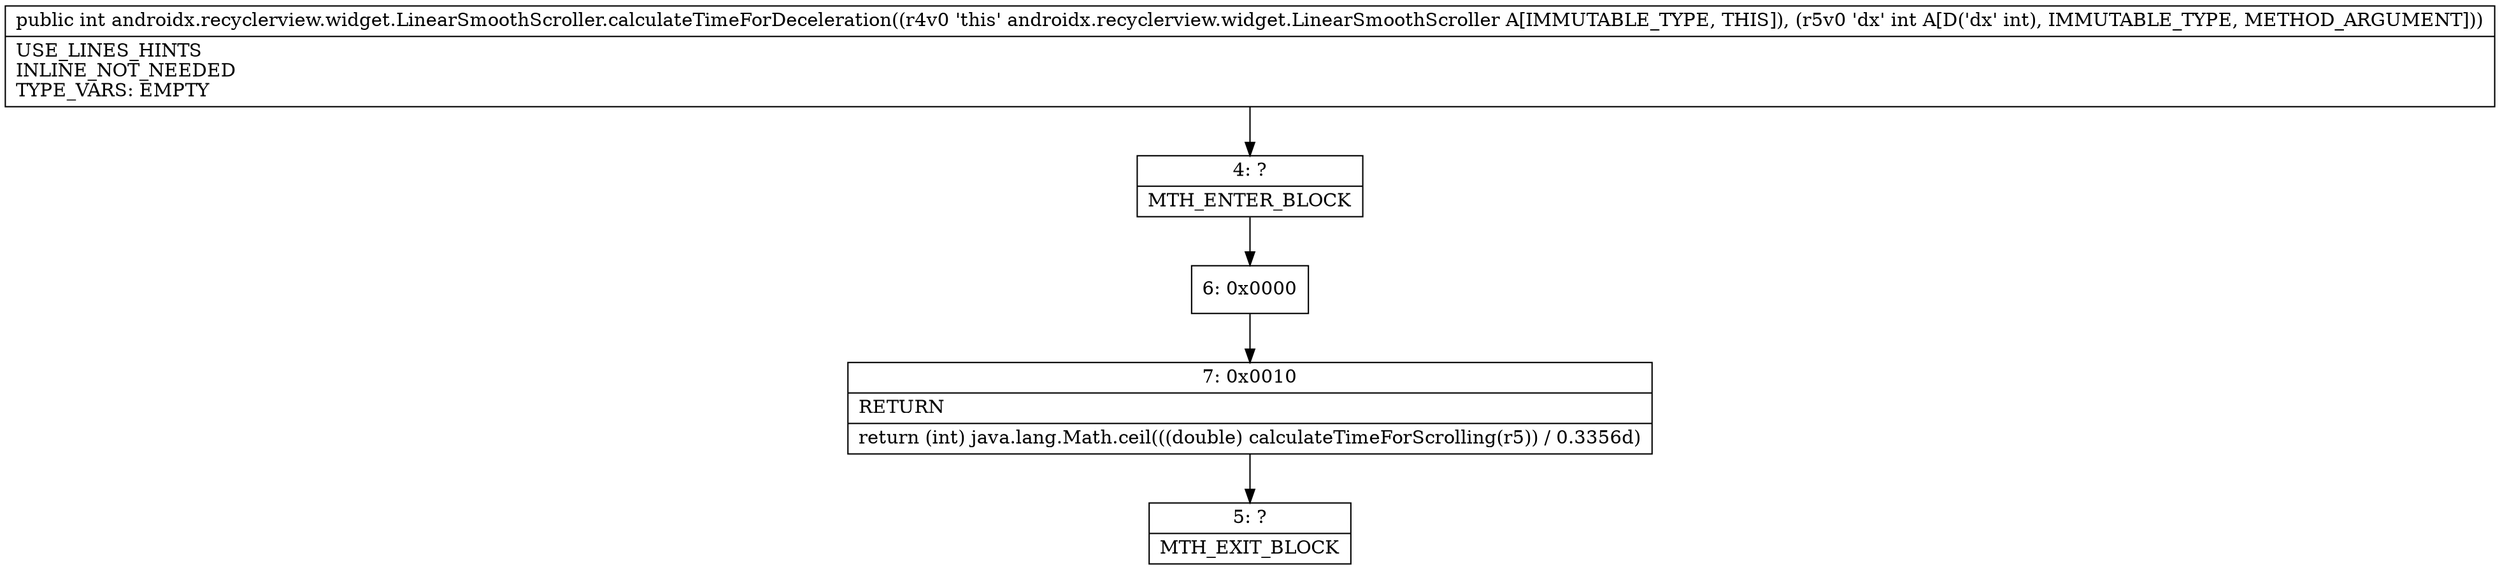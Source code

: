 digraph "CFG forandroidx.recyclerview.widget.LinearSmoothScroller.calculateTimeForDeceleration(I)I" {
Node_4 [shape=record,label="{4\:\ ?|MTH_ENTER_BLOCK\l}"];
Node_6 [shape=record,label="{6\:\ 0x0000}"];
Node_7 [shape=record,label="{7\:\ 0x0010|RETURN\l|return (int) java.lang.Math.ceil(((double) calculateTimeForScrolling(r5)) \/ 0.3356d)\l}"];
Node_5 [shape=record,label="{5\:\ ?|MTH_EXIT_BLOCK\l}"];
MethodNode[shape=record,label="{public int androidx.recyclerview.widget.LinearSmoothScroller.calculateTimeForDeceleration((r4v0 'this' androidx.recyclerview.widget.LinearSmoothScroller A[IMMUTABLE_TYPE, THIS]), (r5v0 'dx' int A[D('dx' int), IMMUTABLE_TYPE, METHOD_ARGUMENT]))  | USE_LINES_HINTS\lINLINE_NOT_NEEDED\lTYPE_VARS: EMPTY\l}"];
MethodNode -> Node_4;Node_4 -> Node_6;
Node_6 -> Node_7;
Node_7 -> Node_5;
}

